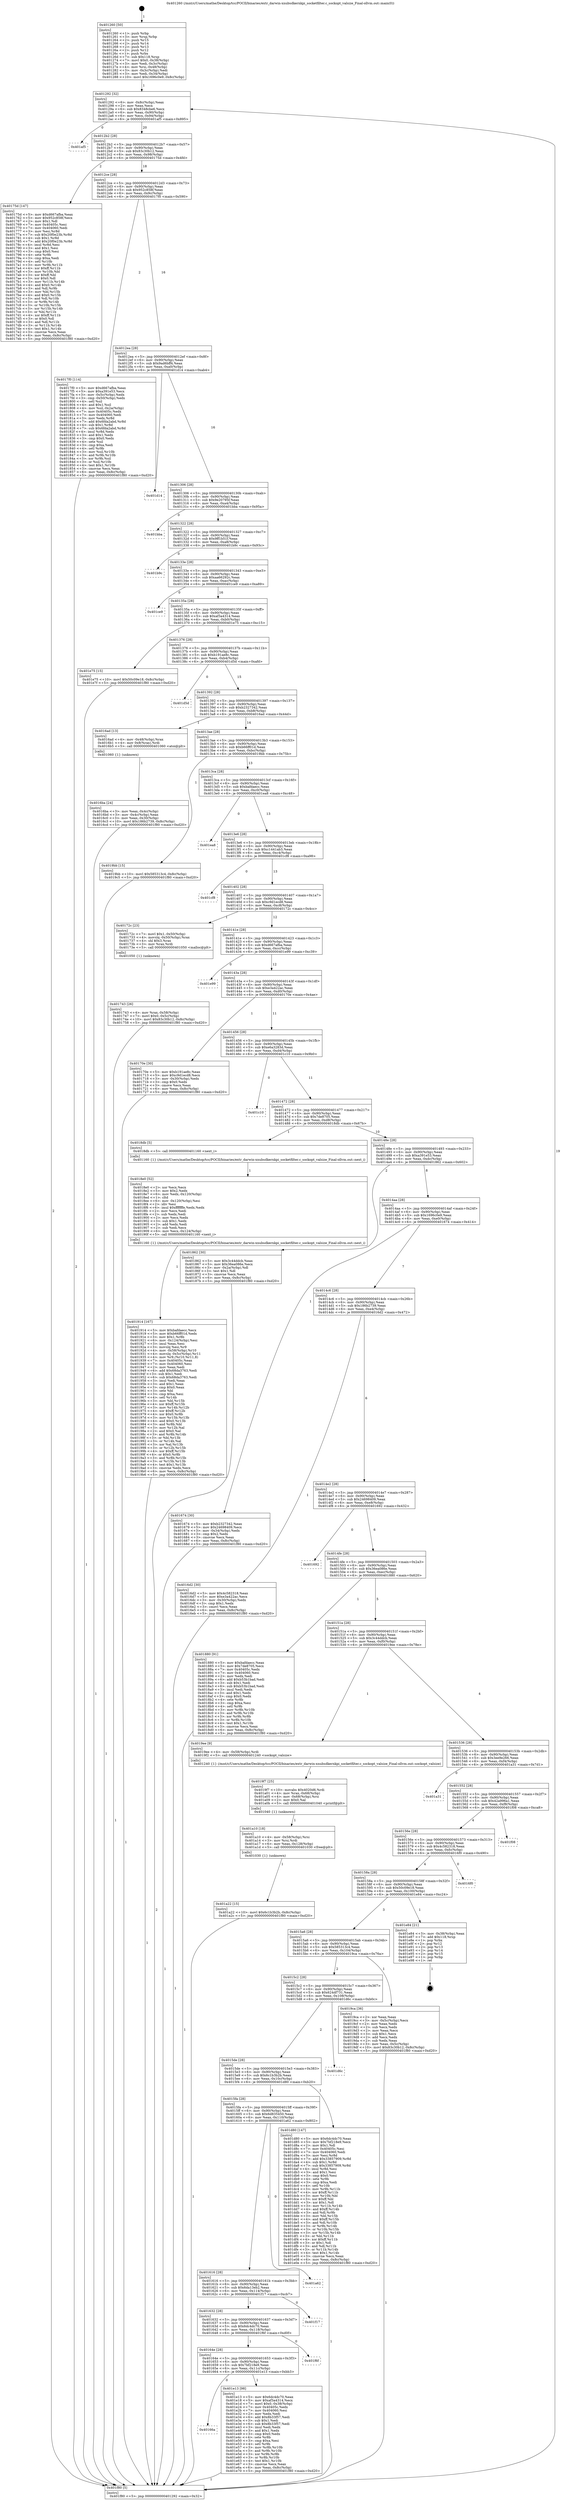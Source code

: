 digraph "0x401260" {
  label = "0x401260 (/mnt/c/Users/mathe/Desktop/tcc/POCII/binaries/extr_darwin-xnubsdkernkpi_socketfilter.c_sockopt_valsize_Final-ollvm.out::main(0))"
  labelloc = "t"
  node[shape=record]

  Entry [label="",width=0.3,height=0.3,shape=circle,fillcolor=black,style=filled]
  "0x401292" [label="{
     0x401292 [32]\l
     | [instrs]\l
     &nbsp;&nbsp;0x401292 \<+6\>: mov -0x8c(%rbp),%eax\l
     &nbsp;&nbsp;0x401298 \<+2\>: mov %eax,%ecx\l
     &nbsp;&nbsp;0x40129a \<+6\>: sub $0x8348cbe6,%ecx\l
     &nbsp;&nbsp;0x4012a0 \<+6\>: mov %eax,-0x90(%rbp)\l
     &nbsp;&nbsp;0x4012a6 \<+6\>: mov %ecx,-0x94(%rbp)\l
     &nbsp;&nbsp;0x4012ac \<+6\>: je 0000000000401af5 \<main+0x895\>\l
  }"]
  "0x401af5" [label="{
     0x401af5\l
  }", style=dashed]
  "0x4012b2" [label="{
     0x4012b2 [28]\l
     | [instrs]\l
     &nbsp;&nbsp;0x4012b2 \<+5\>: jmp 00000000004012b7 \<main+0x57\>\l
     &nbsp;&nbsp;0x4012b7 \<+6\>: mov -0x90(%rbp),%eax\l
     &nbsp;&nbsp;0x4012bd \<+5\>: sub $0x83c30b12,%eax\l
     &nbsp;&nbsp;0x4012c2 \<+6\>: mov %eax,-0x98(%rbp)\l
     &nbsp;&nbsp;0x4012c8 \<+6\>: je 000000000040175d \<main+0x4fd\>\l
  }"]
  Exit [label="",width=0.3,height=0.3,shape=circle,fillcolor=black,style=filled,peripheries=2]
  "0x40175d" [label="{
     0x40175d [147]\l
     | [instrs]\l
     &nbsp;&nbsp;0x40175d \<+5\>: mov $0xd667afba,%eax\l
     &nbsp;&nbsp;0x401762 \<+5\>: mov $0x952c858f,%ecx\l
     &nbsp;&nbsp;0x401767 \<+2\>: mov $0x1,%dl\l
     &nbsp;&nbsp;0x401769 \<+7\>: mov 0x40405c,%esi\l
     &nbsp;&nbsp;0x401770 \<+7\>: mov 0x404060,%edi\l
     &nbsp;&nbsp;0x401777 \<+3\>: mov %esi,%r8d\l
     &nbsp;&nbsp;0x40177a \<+7\>: sub $0x20f0e23b,%r8d\l
     &nbsp;&nbsp;0x401781 \<+4\>: sub $0x1,%r8d\l
     &nbsp;&nbsp;0x401785 \<+7\>: add $0x20f0e23b,%r8d\l
     &nbsp;&nbsp;0x40178c \<+4\>: imul %r8d,%esi\l
     &nbsp;&nbsp;0x401790 \<+3\>: and $0x1,%esi\l
     &nbsp;&nbsp;0x401793 \<+3\>: cmp $0x0,%esi\l
     &nbsp;&nbsp;0x401796 \<+4\>: sete %r9b\l
     &nbsp;&nbsp;0x40179a \<+3\>: cmp $0xa,%edi\l
     &nbsp;&nbsp;0x40179d \<+4\>: setl %r10b\l
     &nbsp;&nbsp;0x4017a1 \<+3\>: mov %r9b,%r11b\l
     &nbsp;&nbsp;0x4017a4 \<+4\>: xor $0xff,%r11b\l
     &nbsp;&nbsp;0x4017a8 \<+3\>: mov %r10b,%bl\l
     &nbsp;&nbsp;0x4017ab \<+3\>: xor $0xff,%bl\l
     &nbsp;&nbsp;0x4017ae \<+3\>: xor $0x0,%dl\l
     &nbsp;&nbsp;0x4017b1 \<+3\>: mov %r11b,%r14b\l
     &nbsp;&nbsp;0x4017b4 \<+4\>: and $0x0,%r14b\l
     &nbsp;&nbsp;0x4017b8 \<+3\>: and %dl,%r9b\l
     &nbsp;&nbsp;0x4017bb \<+3\>: mov %bl,%r15b\l
     &nbsp;&nbsp;0x4017be \<+4\>: and $0x0,%r15b\l
     &nbsp;&nbsp;0x4017c2 \<+3\>: and %dl,%r10b\l
     &nbsp;&nbsp;0x4017c5 \<+3\>: or %r9b,%r14b\l
     &nbsp;&nbsp;0x4017c8 \<+3\>: or %r10b,%r15b\l
     &nbsp;&nbsp;0x4017cb \<+3\>: xor %r15b,%r14b\l
     &nbsp;&nbsp;0x4017ce \<+3\>: or %bl,%r11b\l
     &nbsp;&nbsp;0x4017d1 \<+4\>: xor $0xff,%r11b\l
     &nbsp;&nbsp;0x4017d5 \<+3\>: or $0x0,%dl\l
     &nbsp;&nbsp;0x4017d8 \<+3\>: and %dl,%r11b\l
     &nbsp;&nbsp;0x4017db \<+3\>: or %r11b,%r14b\l
     &nbsp;&nbsp;0x4017de \<+4\>: test $0x1,%r14b\l
     &nbsp;&nbsp;0x4017e2 \<+3\>: cmovne %ecx,%eax\l
     &nbsp;&nbsp;0x4017e5 \<+6\>: mov %eax,-0x8c(%rbp)\l
     &nbsp;&nbsp;0x4017eb \<+5\>: jmp 0000000000401f80 \<main+0xd20\>\l
  }"]
  "0x4012ce" [label="{
     0x4012ce [28]\l
     | [instrs]\l
     &nbsp;&nbsp;0x4012ce \<+5\>: jmp 00000000004012d3 \<main+0x73\>\l
     &nbsp;&nbsp;0x4012d3 \<+6\>: mov -0x90(%rbp),%eax\l
     &nbsp;&nbsp;0x4012d9 \<+5\>: sub $0x952c858f,%eax\l
     &nbsp;&nbsp;0x4012de \<+6\>: mov %eax,-0x9c(%rbp)\l
     &nbsp;&nbsp;0x4012e4 \<+6\>: je 00000000004017f0 \<main+0x590\>\l
  }"]
  "0x40166a" [label="{
     0x40166a\l
  }", style=dashed]
  "0x4017f0" [label="{
     0x4017f0 [114]\l
     | [instrs]\l
     &nbsp;&nbsp;0x4017f0 \<+5\>: mov $0xd667afba,%eax\l
     &nbsp;&nbsp;0x4017f5 \<+5\>: mov $0xa391e53,%ecx\l
     &nbsp;&nbsp;0x4017fa \<+3\>: mov -0x5c(%rbp),%edx\l
     &nbsp;&nbsp;0x4017fd \<+3\>: cmp -0x50(%rbp),%edx\l
     &nbsp;&nbsp;0x401800 \<+4\>: setl %sil\l
     &nbsp;&nbsp;0x401804 \<+4\>: and $0x1,%sil\l
     &nbsp;&nbsp;0x401808 \<+4\>: mov %sil,-0x2a(%rbp)\l
     &nbsp;&nbsp;0x40180c \<+7\>: mov 0x40405c,%edx\l
     &nbsp;&nbsp;0x401813 \<+7\>: mov 0x404060,%edi\l
     &nbsp;&nbsp;0x40181a \<+3\>: mov %edx,%r8d\l
     &nbsp;&nbsp;0x40181d \<+7\>: add $0x6fda2abd,%r8d\l
     &nbsp;&nbsp;0x401824 \<+4\>: sub $0x1,%r8d\l
     &nbsp;&nbsp;0x401828 \<+7\>: sub $0x6fda2abd,%r8d\l
     &nbsp;&nbsp;0x40182f \<+4\>: imul %r8d,%edx\l
     &nbsp;&nbsp;0x401833 \<+3\>: and $0x1,%edx\l
     &nbsp;&nbsp;0x401836 \<+3\>: cmp $0x0,%edx\l
     &nbsp;&nbsp;0x401839 \<+4\>: sete %sil\l
     &nbsp;&nbsp;0x40183d \<+3\>: cmp $0xa,%edi\l
     &nbsp;&nbsp;0x401840 \<+4\>: setl %r9b\l
     &nbsp;&nbsp;0x401844 \<+3\>: mov %sil,%r10b\l
     &nbsp;&nbsp;0x401847 \<+3\>: and %r9b,%r10b\l
     &nbsp;&nbsp;0x40184a \<+3\>: xor %r9b,%sil\l
     &nbsp;&nbsp;0x40184d \<+3\>: or %sil,%r10b\l
     &nbsp;&nbsp;0x401850 \<+4\>: test $0x1,%r10b\l
     &nbsp;&nbsp;0x401854 \<+3\>: cmovne %ecx,%eax\l
     &nbsp;&nbsp;0x401857 \<+6\>: mov %eax,-0x8c(%rbp)\l
     &nbsp;&nbsp;0x40185d \<+5\>: jmp 0000000000401f80 \<main+0xd20\>\l
  }"]
  "0x4012ea" [label="{
     0x4012ea [28]\l
     | [instrs]\l
     &nbsp;&nbsp;0x4012ea \<+5\>: jmp 00000000004012ef \<main+0x8f\>\l
     &nbsp;&nbsp;0x4012ef \<+6\>: mov -0x90(%rbp),%eax\l
     &nbsp;&nbsp;0x4012f5 \<+5\>: sub $0x9ad6bff4,%eax\l
     &nbsp;&nbsp;0x4012fa \<+6\>: mov %eax,-0xa0(%rbp)\l
     &nbsp;&nbsp;0x401300 \<+6\>: je 0000000000401d14 \<main+0xab4\>\l
  }"]
  "0x401e13" [label="{
     0x401e13 [98]\l
     | [instrs]\l
     &nbsp;&nbsp;0x401e13 \<+5\>: mov $0x6dc4dc70,%eax\l
     &nbsp;&nbsp;0x401e18 \<+5\>: mov $0xaf3a4314,%ecx\l
     &nbsp;&nbsp;0x401e1d \<+7\>: movl $0x0,-0x38(%rbp)\l
     &nbsp;&nbsp;0x401e24 \<+7\>: mov 0x40405c,%edx\l
     &nbsp;&nbsp;0x401e2b \<+7\>: mov 0x404060,%esi\l
     &nbsp;&nbsp;0x401e32 \<+2\>: mov %edx,%edi\l
     &nbsp;&nbsp;0x401e34 \<+6\>: add $0x8b33f57,%edi\l
     &nbsp;&nbsp;0x401e3a \<+3\>: sub $0x1,%edi\l
     &nbsp;&nbsp;0x401e3d \<+6\>: sub $0x8b33f57,%edi\l
     &nbsp;&nbsp;0x401e43 \<+3\>: imul %edi,%edx\l
     &nbsp;&nbsp;0x401e46 \<+3\>: and $0x1,%edx\l
     &nbsp;&nbsp;0x401e49 \<+3\>: cmp $0x0,%edx\l
     &nbsp;&nbsp;0x401e4c \<+4\>: sete %r8b\l
     &nbsp;&nbsp;0x401e50 \<+3\>: cmp $0xa,%esi\l
     &nbsp;&nbsp;0x401e53 \<+4\>: setl %r9b\l
     &nbsp;&nbsp;0x401e57 \<+3\>: mov %r8b,%r10b\l
     &nbsp;&nbsp;0x401e5a \<+3\>: and %r9b,%r10b\l
     &nbsp;&nbsp;0x401e5d \<+3\>: xor %r9b,%r8b\l
     &nbsp;&nbsp;0x401e60 \<+3\>: or %r8b,%r10b\l
     &nbsp;&nbsp;0x401e63 \<+4\>: test $0x1,%r10b\l
     &nbsp;&nbsp;0x401e67 \<+3\>: cmovne %ecx,%eax\l
     &nbsp;&nbsp;0x401e6a \<+6\>: mov %eax,-0x8c(%rbp)\l
     &nbsp;&nbsp;0x401e70 \<+5\>: jmp 0000000000401f80 \<main+0xd20\>\l
  }"]
  "0x401d14" [label="{
     0x401d14\l
  }", style=dashed]
  "0x401306" [label="{
     0x401306 [28]\l
     | [instrs]\l
     &nbsp;&nbsp;0x401306 \<+5\>: jmp 000000000040130b \<main+0xab\>\l
     &nbsp;&nbsp;0x40130b \<+6\>: mov -0x90(%rbp),%eax\l
     &nbsp;&nbsp;0x401311 \<+5\>: sub $0x9e20795f,%eax\l
     &nbsp;&nbsp;0x401316 \<+6\>: mov %eax,-0xa4(%rbp)\l
     &nbsp;&nbsp;0x40131c \<+6\>: je 0000000000401bba \<main+0x95a\>\l
  }"]
  "0x40164e" [label="{
     0x40164e [28]\l
     | [instrs]\l
     &nbsp;&nbsp;0x40164e \<+5\>: jmp 0000000000401653 \<main+0x3f3\>\l
     &nbsp;&nbsp;0x401653 \<+6\>: mov -0x90(%rbp),%eax\l
     &nbsp;&nbsp;0x401659 \<+5\>: sub $0x7bf218e9,%eax\l
     &nbsp;&nbsp;0x40165e \<+6\>: mov %eax,-0x11c(%rbp)\l
     &nbsp;&nbsp;0x401664 \<+6\>: je 0000000000401e13 \<main+0xbb3\>\l
  }"]
  "0x401bba" [label="{
     0x401bba\l
  }", style=dashed]
  "0x401322" [label="{
     0x401322 [28]\l
     | [instrs]\l
     &nbsp;&nbsp;0x401322 \<+5\>: jmp 0000000000401327 \<main+0xc7\>\l
     &nbsp;&nbsp;0x401327 \<+6\>: mov -0x90(%rbp),%eax\l
     &nbsp;&nbsp;0x40132d \<+5\>: sub $0x9ff1b51f,%eax\l
     &nbsp;&nbsp;0x401332 \<+6\>: mov %eax,-0xa8(%rbp)\l
     &nbsp;&nbsp;0x401338 \<+6\>: je 0000000000401b9c \<main+0x93c\>\l
  }"]
  "0x401f6f" [label="{
     0x401f6f\l
  }", style=dashed]
  "0x401b9c" [label="{
     0x401b9c\l
  }", style=dashed]
  "0x40133e" [label="{
     0x40133e [28]\l
     | [instrs]\l
     &nbsp;&nbsp;0x40133e \<+5\>: jmp 0000000000401343 \<main+0xe3\>\l
     &nbsp;&nbsp;0x401343 \<+6\>: mov -0x90(%rbp),%eax\l
     &nbsp;&nbsp;0x401349 \<+5\>: sub $0xaa66292c,%eax\l
     &nbsp;&nbsp;0x40134e \<+6\>: mov %eax,-0xac(%rbp)\l
     &nbsp;&nbsp;0x401354 \<+6\>: je 0000000000401ce9 \<main+0xa89\>\l
  }"]
  "0x401632" [label="{
     0x401632 [28]\l
     | [instrs]\l
     &nbsp;&nbsp;0x401632 \<+5\>: jmp 0000000000401637 \<main+0x3d7\>\l
     &nbsp;&nbsp;0x401637 \<+6\>: mov -0x90(%rbp),%eax\l
     &nbsp;&nbsp;0x40163d \<+5\>: sub $0x6dc4dc70,%eax\l
     &nbsp;&nbsp;0x401642 \<+6\>: mov %eax,-0x118(%rbp)\l
     &nbsp;&nbsp;0x401648 \<+6\>: je 0000000000401f6f \<main+0xd0f\>\l
  }"]
  "0x401ce9" [label="{
     0x401ce9\l
  }", style=dashed]
  "0x40135a" [label="{
     0x40135a [28]\l
     | [instrs]\l
     &nbsp;&nbsp;0x40135a \<+5\>: jmp 000000000040135f \<main+0xff\>\l
     &nbsp;&nbsp;0x40135f \<+6\>: mov -0x90(%rbp),%eax\l
     &nbsp;&nbsp;0x401365 \<+5\>: sub $0xaf3a4314,%eax\l
     &nbsp;&nbsp;0x40136a \<+6\>: mov %eax,-0xb0(%rbp)\l
     &nbsp;&nbsp;0x401370 \<+6\>: je 0000000000401e75 \<main+0xc15\>\l
  }"]
  "0x401f17" [label="{
     0x401f17\l
  }", style=dashed]
  "0x401e75" [label="{
     0x401e75 [15]\l
     | [instrs]\l
     &nbsp;&nbsp;0x401e75 \<+10\>: movl $0x50c09e18,-0x8c(%rbp)\l
     &nbsp;&nbsp;0x401e7f \<+5\>: jmp 0000000000401f80 \<main+0xd20\>\l
  }"]
  "0x401376" [label="{
     0x401376 [28]\l
     | [instrs]\l
     &nbsp;&nbsp;0x401376 \<+5\>: jmp 000000000040137b \<main+0x11b\>\l
     &nbsp;&nbsp;0x40137b \<+6\>: mov -0x90(%rbp),%eax\l
     &nbsp;&nbsp;0x401381 \<+5\>: sub $0xb191ae8c,%eax\l
     &nbsp;&nbsp;0x401386 \<+6\>: mov %eax,-0xb4(%rbp)\l
     &nbsp;&nbsp;0x40138c \<+6\>: je 0000000000401d5d \<main+0xafd\>\l
  }"]
  "0x401616" [label="{
     0x401616 [28]\l
     | [instrs]\l
     &nbsp;&nbsp;0x401616 \<+5\>: jmp 000000000040161b \<main+0x3bb\>\l
     &nbsp;&nbsp;0x40161b \<+6\>: mov -0x90(%rbp),%eax\l
     &nbsp;&nbsp;0x401621 \<+5\>: sub $0x6da13eb2,%eax\l
     &nbsp;&nbsp;0x401626 \<+6\>: mov %eax,-0x114(%rbp)\l
     &nbsp;&nbsp;0x40162c \<+6\>: je 0000000000401f17 \<main+0xcb7\>\l
  }"]
  "0x401d5d" [label="{
     0x401d5d\l
  }", style=dashed]
  "0x401392" [label="{
     0x401392 [28]\l
     | [instrs]\l
     &nbsp;&nbsp;0x401392 \<+5\>: jmp 0000000000401397 \<main+0x137\>\l
     &nbsp;&nbsp;0x401397 \<+6\>: mov -0x90(%rbp),%eax\l
     &nbsp;&nbsp;0x40139d \<+5\>: sub $0xb2327342,%eax\l
     &nbsp;&nbsp;0x4013a2 \<+6\>: mov %eax,-0xb8(%rbp)\l
     &nbsp;&nbsp;0x4013a8 \<+6\>: je 00000000004016ad \<main+0x44d\>\l
  }"]
  "0x401a62" [label="{
     0x401a62\l
  }", style=dashed]
  "0x4016ad" [label="{
     0x4016ad [13]\l
     | [instrs]\l
     &nbsp;&nbsp;0x4016ad \<+4\>: mov -0x48(%rbp),%rax\l
     &nbsp;&nbsp;0x4016b1 \<+4\>: mov 0x8(%rax),%rdi\l
     &nbsp;&nbsp;0x4016b5 \<+5\>: call 0000000000401060 \<atoi@plt\>\l
     | [calls]\l
     &nbsp;&nbsp;0x401060 \{1\} (unknown)\l
  }"]
  "0x4013ae" [label="{
     0x4013ae [28]\l
     | [instrs]\l
     &nbsp;&nbsp;0x4013ae \<+5\>: jmp 00000000004013b3 \<main+0x153\>\l
     &nbsp;&nbsp;0x4013b3 \<+6\>: mov -0x90(%rbp),%eax\l
     &nbsp;&nbsp;0x4013b9 \<+5\>: sub $0xb66ff01d,%eax\l
     &nbsp;&nbsp;0x4013be \<+6\>: mov %eax,-0xbc(%rbp)\l
     &nbsp;&nbsp;0x4013c4 \<+6\>: je 00000000004019bb \<main+0x75b\>\l
  }"]
  "0x4015fa" [label="{
     0x4015fa [28]\l
     | [instrs]\l
     &nbsp;&nbsp;0x4015fa \<+5\>: jmp 00000000004015ff \<main+0x39f\>\l
     &nbsp;&nbsp;0x4015ff \<+6\>: mov -0x90(%rbp),%eax\l
     &nbsp;&nbsp;0x401605 \<+5\>: sub $0x6d835450,%eax\l
     &nbsp;&nbsp;0x40160a \<+6\>: mov %eax,-0x110(%rbp)\l
     &nbsp;&nbsp;0x401610 \<+6\>: je 0000000000401a62 \<main+0x802\>\l
  }"]
  "0x4019bb" [label="{
     0x4019bb [15]\l
     | [instrs]\l
     &nbsp;&nbsp;0x4019bb \<+10\>: movl $0x585313c4,-0x8c(%rbp)\l
     &nbsp;&nbsp;0x4019c5 \<+5\>: jmp 0000000000401f80 \<main+0xd20\>\l
  }"]
  "0x4013ca" [label="{
     0x4013ca [28]\l
     | [instrs]\l
     &nbsp;&nbsp;0x4013ca \<+5\>: jmp 00000000004013cf \<main+0x16f\>\l
     &nbsp;&nbsp;0x4013cf \<+6\>: mov -0x90(%rbp),%eax\l
     &nbsp;&nbsp;0x4013d5 \<+5\>: sub $0xbafdaecc,%eax\l
     &nbsp;&nbsp;0x4013da \<+6\>: mov %eax,-0xc0(%rbp)\l
     &nbsp;&nbsp;0x4013e0 \<+6\>: je 0000000000401ea8 \<main+0xc48\>\l
  }"]
  "0x401d80" [label="{
     0x401d80 [147]\l
     | [instrs]\l
     &nbsp;&nbsp;0x401d80 \<+5\>: mov $0x6dc4dc70,%eax\l
     &nbsp;&nbsp;0x401d85 \<+5\>: mov $0x7bf218e9,%ecx\l
     &nbsp;&nbsp;0x401d8a \<+2\>: mov $0x1,%dl\l
     &nbsp;&nbsp;0x401d8c \<+7\>: mov 0x40405c,%esi\l
     &nbsp;&nbsp;0x401d93 \<+7\>: mov 0x404060,%edi\l
     &nbsp;&nbsp;0x401d9a \<+3\>: mov %esi,%r8d\l
     &nbsp;&nbsp;0x401d9d \<+7\>: add $0x33857909,%r8d\l
     &nbsp;&nbsp;0x401da4 \<+4\>: sub $0x1,%r8d\l
     &nbsp;&nbsp;0x401da8 \<+7\>: sub $0x33857909,%r8d\l
     &nbsp;&nbsp;0x401daf \<+4\>: imul %r8d,%esi\l
     &nbsp;&nbsp;0x401db3 \<+3\>: and $0x1,%esi\l
     &nbsp;&nbsp;0x401db6 \<+3\>: cmp $0x0,%esi\l
     &nbsp;&nbsp;0x401db9 \<+4\>: sete %r9b\l
     &nbsp;&nbsp;0x401dbd \<+3\>: cmp $0xa,%edi\l
     &nbsp;&nbsp;0x401dc0 \<+4\>: setl %r10b\l
     &nbsp;&nbsp;0x401dc4 \<+3\>: mov %r9b,%r11b\l
     &nbsp;&nbsp;0x401dc7 \<+4\>: xor $0xff,%r11b\l
     &nbsp;&nbsp;0x401dcb \<+3\>: mov %r10b,%bl\l
     &nbsp;&nbsp;0x401dce \<+3\>: xor $0xff,%bl\l
     &nbsp;&nbsp;0x401dd1 \<+3\>: xor $0x1,%dl\l
     &nbsp;&nbsp;0x401dd4 \<+3\>: mov %r11b,%r14b\l
     &nbsp;&nbsp;0x401dd7 \<+4\>: and $0xff,%r14b\l
     &nbsp;&nbsp;0x401ddb \<+3\>: and %dl,%r9b\l
     &nbsp;&nbsp;0x401dde \<+3\>: mov %bl,%r15b\l
     &nbsp;&nbsp;0x401de1 \<+4\>: and $0xff,%r15b\l
     &nbsp;&nbsp;0x401de5 \<+3\>: and %dl,%r10b\l
     &nbsp;&nbsp;0x401de8 \<+3\>: or %r9b,%r14b\l
     &nbsp;&nbsp;0x401deb \<+3\>: or %r10b,%r15b\l
     &nbsp;&nbsp;0x401dee \<+3\>: xor %r15b,%r14b\l
     &nbsp;&nbsp;0x401df1 \<+3\>: or %bl,%r11b\l
     &nbsp;&nbsp;0x401df4 \<+4\>: xor $0xff,%r11b\l
     &nbsp;&nbsp;0x401df8 \<+3\>: or $0x1,%dl\l
     &nbsp;&nbsp;0x401dfb \<+3\>: and %dl,%r11b\l
     &nbsp;&nbsp;0x401dfe \<+3\>: or %r11b,%r14b\l
     &nbsp;&nbsp;0x401e01 \<+4\>: test $0x1,%r14b\l
     &nbsp;&nbsp;0x401e05 \<+3\>: cmovne %ecx,%eax\l
     &nbsp;&nbsp;0x401e08 \<+6\>: mov %eax,-0x8c(%rbp)\l
     &nbsp;&nbsp;0x401e0e \<+5\>: jmp 0000000000401f80 \<main+0xd20\>\l
  }"]
  "0x401ea8" [label="{
     0x401ea8\l
  }", style=dashed]
  "0x4013e6" [label="{
     0x4013e6 [28]\l
     | [instrs]\l
     &nbsp;&nbsp;0x4013e6 \<+5\>: jmp 00000000004013eb \<main+0x18b\>\l
     &nbsp;&nbsp;0x4013eb \<+6\>: mov -0x90(%rbp),%eax\l
     &nbsp;&nbsp;0x4013f1 \<+5\>: sub $0xc1441ab3,%eax\l
     &nbsp;&nbsp;0x4013f6 \<+6\>: mov %eax,-0xc4(%rbp)\l
     &nbsp;&nbsp;0x4013fc \<+6\>: je 0000000000401cf8 \<main+0xa98\>\l
  }"]
  "0x4015de" [label="{
     0x4015de [28]\l
     | [instrs]\l
     &nbsp;&nbsp;0x4015de \<+5\>: jmp 00000000004015e3 \<main+0x383\>\l
     &nbsp;&nbsp;0x4015e3 \<+6\>: mov -0x90(%rbp),%eax\l
     &nbsp;&nbsp;0x4015e9 \<+5\>: sub $0x6c1b3b2b,%eax\l
     &nbsp;&nbsp;0x4015ee \<+6\>: mov %eax,-0x10c(%rbp)\l
     &nbsp;&nbsp;0x4015f4 \<+6\>: je 0000000000401d80 \<main+0xb20\>\l
  }"]
  "0x401cf8" [label="{
     0x401cf8\l
  }", style=dashed]
  "0x401402" [label="{
     0x401402 [28]\l
     | [instrs]\l
     &nbsp;&nbsp;0x401402 \<+5\>: jmp 0000000000401407 \<main+0x1a7\>\l
     &nbsp;&nbsp;0x401407 \<+6\>: mov -0x90(%rbp),%eax\l
     &nbsp;&nbsp;0x40140d \<+5\>: sub $0xc9d1ecd8,%eax\l
     &nbsp;&nbsp;0x401412 \<+6\>: mov %eax,-0xc8(%rbp)\l
     &nbsp;&nbsp;0x401418 \<+6\>: je 000000000040172c \<main+0x4cc\>\l
  }"]
  "0x401d6c" [label="{
     0x401d6c\l
  }", style=dashed]
  "0x40172c" [label="{
     0x40172c [23]\l
     | [instrs]\l
     &nbsp;&nbsp;0x40172c \<+7\>: movl $0x1,-0x50(%rbp)\l
     &nbsp;&nbsp;0x401733 \<+4\>: movslq -0x50(%rbp),%rax\l
     &nbsp;&nbsp;0x401737 \<+4\>: shl $0x3,%rax\l
     &nbsp;&nbsp;0x40173b \<+3\>: mov %rax,%rdi\l
     &nbsp;&nbsp;0x40173e \<+5\>: call 0000000000401050 \<malloc@plt\>\l
     | [calls]\l
     &nbsp;&nbsp;0x401050 \{1\} (unknown)\l
  }"]
  "0x40141e" [label="{
     0x40141e [28]\l
     | [instrs]\l
     &nbsp;&nbsp;0x40141e \<+5\>: jmp 0000000000401423 \<main+0x1c3\>\l
     &nbsp;&nbsp;0x401423 \<+6\>: mov -0x90(%rbp),%eax\l
     &nbsp;&nbsp;0x401429 \<+5\>: sub $0xd667afba,%eax\l
     &nbsp;&nbsp;0x40142e \<+6\>: mov %eax,-0xcc(%rbp)\l
     &nbsp;&nbsp;0x401434 \<+6\>: je 0000000000401e99 \<main+0xc39\>\l
  }"]
  "0x401a22" [label="{
     0x401a22 [15]\l
     | [instrs]\l
     &nbsp;&nbsp;0x401a22 \<+10\>: movl $0x6c1b3b2b,-0x8c(%rbp)\l
     &nbsp;&nbsp;0x401a2c \<+5\>: jmp 0000000000401f80 \<main+0xd20\>\l
  }"]
  "0x401e99" [label="{
     0x401e99\l
  }", style=dashed]
  "0x40143a" [label="{
     0x40143a [28]\l
     | [instrs]\l
     &nbsp;&nbsp;0x40143a \<+5\>: jmp 000000000040143f \<main+0x1df\>\l
     &nbsp;&nbsp;0x40143f \<+6\>: mov -0x90(%rbp),%eax\l
     &nbsp;&nbsp;0x401445 \<+5\>: sub $0xe3a422ac,%eax\l
     &nbsp;&nbsp;0x40144a \<+6\>: mov %eax,-0xd0(%rbp)\l
     &nbsp;&nbsp;0x401450 \<+6\>: je 000000000040170e \<main+0x4ae\>\l
  }"]
  "0x401a10" [label="{
     0x401a10 [18]\l
     | [instrs]\l
     &nbsp;&nbsp;0x401a10 \<+4\>: mov -0x58(%rbp),%rsi\l
     &nbsp;&nbsp;0x401a14 \<+3\>: mov %rsi,%rdi\l
     &nbsp;&nbsp;0x401a17 \<+6\>: mov %eax,-0x128(%rbp)\l
     &nbsp;&nbsp;0x401a1d \<+5\>: call 0000000000401030 \<free@plt\>\l
     | [calls]\l
     &nbsp;&nbsp;0x401030 \{1\} (unknown)\l
  }"]
  "0x40170e" [label="{
     0x40170e [30]\l
     | [instrs]\l
     &nbsp;&nbsp;0x40170e \<+5\>: mov $0xb191ae8c,%eax\l
     &nbsp;&nbsp;0x401713 \<+5\>: mov $0xc9d1ecd8,%ecx\l
     &nbsp;&nbsp;0x401718 \<+3\>: mov -0x30(%rbp),%edx\l
     &nbsp;&nbsp;0x40171b \<+3\>: cmp $0x0,%edx\l
     &nbsp;&nbsp;0x40171e \<+3\>: cmove %ecx,%eax\l
     &nbsp;&nbsp;0x401721 \<+6\>: mov %eax,-0x8c(%rbp)\l
     &nbsp;&nbsp;0x401727 \<+5\>: jmp 0000000000401f80 \<main+0xd20\>\l
  }"]
  "0x401456" [label="{
     0x401456 [28]\l
     | [instrs]\l
     &nbsp;&nbsp;0x401456 \<+5\>: jmp 000000000040145b \<main+0x1fb\>\l
     &nbsp;&nbsp;0x40145b \<+6\>: mov -0x90(%rbp),%eax\l
     &nbsp;&nbsp;0x401461 \<+5\>: sub $0xe6a3283d,%eax\l
     &nbsp;&nbsp;0x401466 \<+6\>: mov %eax,-0xd4(%rbp)\l
     &nbsp;&nbsp;0x40146c \<+6\>: je 0000000000401c10 \<main+0x9b0\>\l
  }"]
  "0x4019f7" [label="{
     0x4019f7 [25]\l
     | [instrs]\l
     &nbsp;&nbsp;0x4019f7 \<+10\>: movabs $0x4020d6,%rdi\l
     &nbsp;&nbsp;0x401a01 \<+4\>: mov %rax,-0x68(%rbp)\l
     &nbsp;&nbsp;0x401a05 \<+4\>: mov -0x68(%rbp),%rsi\l
     &nbsp;&nbsp;0x401a09 \<+2\>: mov $0x0,%al\l
     &nbsp;&nbsp;0x401a0b \<+5\>: call 0000000000401040 \<printf@plt\>\l
     | [calls]\l
     &nbsp;&nbsp;0x401040 \{1\} (unknown)\l
  }"]
  "0x401c10" [label="{
     0x401c10\l
  }", style=dashed]
  "0x401472" [label="{
     0x401472 [28]\l
     | [instrs]\l
     &nbsp;&nbsp;0x401472 \<+5\>: jmp 0000000000401477 \<main+0x217\>\l
     &nbsp;&nbsp;0x401477 \<+6\>: mov -0x90(%rbp),%eax\l
     &nbsp;&nbsp;0x40147d \<+5\>: sub $0x7de8705,%eax\l
     &nbsp;&nbsp;0x401482 \<+6\>: mov %eax,-0xd8(%rbp)\l
     &nbsp;&nbsp;0x401488 \<+6\>: je 00000000004018db \<main+0x67b\>\l
  }"]
  "0x4015c2" [label="{
     0x4015c2 [28]\l
     | [instrs]\l
     &nbsp;&nbsp;0x4015c2 \<+5\>: jmp 00000000004015c7 \<main+0x367\>\l
     &nbsp;&nbsp;0x4015c7 \<+6\>: mov -0x90(%rbp),%eax\l
     &nbsp;&nbsp;0x4015cd \<+5\>: sub $0x624df731,%eax\l
     &nbsp;&nbsp;0x4015d2 \<+6\>: mov %eax,-0x108(%rbp)\l
     &nbsp;&nbsp;0x4015d8 \<+6\>: je 0000000000401d6c \<main+0xb0c\>\l
  }"]
  "0x4018db" [label="{
     0x4018db [5]\l
     | [instrs]\l
     &nbsp;&nbsp;0x4018db \<+5\>: call 0000000000401160 \<next_i\>\l
     | [calls]\l
     &nbsp;&nbsp;0x401160 \{1\} (/mnt/c/Users/mathe/Desktop/tcc/POCII/binaries/extr_darwin-xnubsdkernkpi_socketfilter.c_sockopt_valsize_Final-ollvm.out::next_i)\l
  }"]
  "0x40148e" [label="{
     0x40148e [28]\l
     | [instrs]\l
     &nbsp;&nbsp;0x40148e \<+5\>: jmp 0000000000401493 \<main+0x233\>\l
     &nbsp;&nbsp;0x401493 \<+6\>: mov -0x90(%rbp),%eax\l
     &nbsp;&nbsp;0x401499 \<+5\>: sub $0xa391e53,%eax\l
     &nbsp;&nbsp;0x40149e \<+6\>: mov %eax,-0xdc(%rbp)\l
     &nbsp;&nbsp;0x4014a4 \<+6\>: je 0000000000401862 \<main+0x602\>\l
  }"]
  "0x4019ca" [label="{
     0x4019ca [36]\l
     | [instrs]\l
     &nbsp;&nbsp;0x4019ca \<+2\>: xor %eax,%eax\l
     &nbsp;&nbsp;0x4019cc \<+3\>: mov -0x5c(%rbp),%ecx\l
     &nbsp;&nbsp;0x4019cf \<+2\>: mov %eax,%edx\l
     &nbsp;&nbsp;0x4019d1 \<+2\>: sub %ecx,%edx\l
     &nbsp;&nbsp;0x4019d3 \<+2\>: mov %eax,%ecx\l
     &nbsp;&nbsp;0x4019d5 \<+3\>: sub $0x1,%ecx\l
     &nbsp;&nbsp;0x4019d8 \<+2\>: add %ecx,%edx\l
     &nbsp;&nbsp;0x4019da \<+2\>: sub %edx,%eax\l
     &nbsp;&nbsp;0x4019dc \<+3\>: mov %eax,-0x5c(%rbp)\l
     &nbsp;&nbsp;0x4019df \<+10\>: movl $0x83c30b12,-0x8c(%rbp)\l
     &nbsp;&nbsp;0x4019e9 \<+5\>: jmp 0000000000401f80 \<main+0xd20\>\l
  }"]
  "0x401862" [label="{
     0x401862 [30]\l
     | [instrs]\l
     &nbsp;&nbsp;0x401862 \<+5\>: mov $0x3c44ddcb,%eax\l
     &nbsp;&nbsp;0x401867 \<+5\>: mov $0x36ea086e,%ecx\l
     &nbsp;&nbsp;0x40186c \<+3\>: mov -0x2a(%rbp),%dl\l
     &nbsp;&nbsp;0x40186f \<+3\>: test $0x1,%dl\l
     &nbsp;&nbsp;0x401872 \<+3\>: cmovne %ecx,%eax\l
     &nbsp;&nbsp;0x401875 \<+6\>: mov %eax,-0x8c(%rbp)\l
     &nbsp;&nbsp;0x40187b \<+5\>: jmp 0000000000401f80 \<main+0xd20\>\l
  }"]
  "0x4014aa" [label="{
     0x4014aa [28]\l
     | [instrs]\l
     &nbsp;&nbsp;0x4014aa \<+5\>: jmp 00000000004014af \<main+0x24f\>\l
     &nbsp;&nbsp;0x4014af \<+6\>: mov -0x90(%rbp),%eax\l
     &nbsp;&nbsp;0x4014b5 \<+5\>: sub $0x1696c0e9,%eax\l
     &nbsp;&nbsp;0x4014ba \<+6\>: mov %eax,-0xe0(%rbp)\l
     &nbsp;&nbsp;0x4014c0 \<+6\>: je 0000000000401674 \<main+0x414\>\l
  }"]
  "0x4015a6" [label="{
     0x4015a6 [28]\l
     | [instrs]\l
     &nbsp;&nbsp;0x4015a6 \<+5\>: jmp 00000000004015ab \<main+0x34b\>\l
     &nbsp;&nbsp;0x4015ab \<+6\>: mov -0x90(%rbp),%eax\l
     &nbsp;&nbsp;0x4015b1 \<+5\>: sub $0x585313c4,%eax\l
     &nbsp;&nbsp;0x4015b6 \<+6\>: mov %eax,-0x104(%rbp)\l
     &nbsp;&nbsp;0x4015bc \<+6\>: je 00000000004019ca \<main+0x76a\>\l
  }"]
  "0x401674" [label="{
     0x401674 [30]\l
     | [instrs]\l
     &nbsp;&nbsp;0x401674 \<+5\>: mov $0xb2327342,%eax\l
     &nbsp;&nbsp;0x401679 \<+5\>: mov $0x24698409,%ecx\l
     &nbsp;&nbsp;0x40167e \<+3\>: mov -0x34(%rbp),%edx\l
     &nbsp;&nbsp;0x401681 \<+3\>: cmp $0x2,%edx\l
     &nbsp;&nbsp;0x401684 \<+3\>: cmovne %ecx,%eax\l
     &nbsp;&nbsp;0x401687 \<+6\>: mov %eax,-0x8c(%rbp)\l
     &nbsp;&nbsp;0x40168d \<+5\>: jmp 0000000000401f80 \<main+0xd20\>\l
  }"]
  "0x4014c6" [label="{
     0x4014c6 [28]\l
     | [instrs]\l
     &nbsp;&nbsp;0x4014c6 \<+5\>: jmp 00000000004014cb \<main+0x26b\>\l
     &nbsp;&nbsp;0x4014cb \<+6\>: mov -0x90(%rbp),%eax\l
     &nbsp;&nbsp;0x4014d1 \<+5\>: sub $0x186b2739,%eax\l
     &nbsp;&nbsp;0x4014d6 \<+6\>: mov %eax,-0xe4(%rbp)\l
     &nbsp;&nbsp;0x4014dc \<+6\>: je 00000000004016d2 \<main+0x472\>\l
  }"]
  "0x401f80" [label="{
     0x401f80 [5]\l
     | [instrs]\l
     &nbsp;&nbsp;0x401f80 \<+5\>: jmp 0000000000401292 \<main+0x32\>\l
  }"]
  "0x401260" [label="{
     0x401260 [50]\l
     | [instrs]\l
     &nbsp;&nbsp;0x401260 \<+1\>: push %rbp\l
     &nbsp;&nbsp;0x401261 \<+3\>: mov %rsp,%rbp\l
     &nbsp;&nbsp;0x401264 \<+2\>: push %r15\l
     &nbsp;&nbsp;0x401266 \<+2\>: push %r14\l
     &nbsp;&nbsp;0x401268 \<+2\>: push %r13\l
     &nbsp;&nbsp;0x40126a \<+2\>: push %r12\l
     &nbsp;&nbsp;0x40126c \<+1\>: push %rbx\l
     &nbsp;&nbsp;0x40126d \<+7\>: sub $0x118,%rsp\l
     &nbsp;&nbsp;0x401274 \<+7\>: movl $0x0,-0x38(%rbp)\l
     &nbsp;&nbsp;0x40127b \<+3\>: mov %edi,-0x3c(%rbp)\l
     &nbsp;&nbsp;0x40127e \<+4\>: mov %rsi,-0x48(%rbp)\l
     &nbsp;&nbsp;0x401282 \<+3\>: mov -0x3c(%rbp),%edi\l
     &nbsp;&nbsp;0x401285 \<+3\>: mov %edi,-0x34(%rbp)\l
     &nbsp;&nbsp;0x401288 \<+10\>: movl $0x1696c0e9,-0x8c(%rbp)\l
  }"]
  "0x4016ba" [label="{
     0x4016ba [24]\l
     | [instrs]\l
     &nbsp;&nbsp;0x4016ba \<+3\>: mov %eax,-0x4c(%rbp)\l
     &nbsp;&nbsp;0x4016bd \<+3\>: mov -0x4c(%rbp),%eax\l
     &nbsp;&nbsp;0x4016c0 \<+3\>: mov %eax,-0x30(%rbp)\l
     &nbsp;&nbsp;0x4016c3 \<+10\>: movl $0x186b2739,-0x8c(%rbp)\l
     &nbsp;&nbsp;0x4016cd \<+5\>: jmp 0000000000401f80 \<main+0xd20\>\l
  }"]
  "0x401e84" [label="{
     0x401e84 [21]\l
     | [instrs]\l
     &nbsp;&nbsp;0x401e84 \<+3\>: mov -0x38(%rbp),%eax\l
     &nbsp;&nbsp;0x401e87 \<+7\>: add $0x118,%rsp\l
     &nbsp;&nbsp;0x401e8e \<+1\>: pop %rbx\l
     &nbsp;&nbsp;0x401e8f \<+2\>: pop %r12\l
     &nbsp;&nbsp;0x401e91 \<+2\>: pop %r13\l
     &nbsp;&nbsp;0x401e93 \<+2\>: pop %r14\l
     &nbsp;&nbsp;0x401e95 \<+2\>: pop %r15\l
     &nbsp;&nbsp;0x401e97 \<+1\>: pop %rbp\l
     &nbsp;&nbsp;0x401e98 \<+1\>: ret\l
  }"]
  "0x4016d2" [label="{
     0x4016d2 [30]\l
     | [instrs]\l
     &nbsp;&nbsp;0x4016d2 \<+5\>: mov $0x4c582318,%eax\l
     &nbsp;&nbsp;0x4016d7 \<+5\>: mov $0xe3a422ac,%ecx\l
     &nbsp;&nbsp;0x4016dc \<+3\>: mov -0x30(%rbp),%edx\l
     &nbsp;&nbsp;0x4016df \<+3\>: cmp $0x1,%edx\l
     &nbsp;&nbsp;0x4016e2 \<+3\>: cmovl %ecx,%eax\l
     &nbsp;&nbsp;0x4016e5 \<+6\>: mov %eax,-0x8c(%rbp)\l
     &nbsp;&nbsp;0x4016eb \<+5\>: jmp 0000000000401f80 \<main+0xd20\>\l
  }"]
  "0x4014e2" [label="{
     0x4014e2 [28]\l
     | [instrs]\l
     &nbsp;&nbsp;0x4014e2 \<+5\>: jmp 00000000004014e7 \<main+0x287\>\l
     &nbsp;&nbsp;0x4014e7 \<+6\>: mov -0x90(%rbp),%eax\l
     &nbsp;&nbsp;0x4014ed \<+5\>: sub $0x24698409,%eax\l
     &nbsp;&nbsp;0x4014f2 \<+6\>: mov %eax,-0xe8(%rbp)\l
     &nbsp;&nbsp;0x4014f8 \<+6\>: je 0000000000401692 \<main+0x432\>\l
  }"]
  "0x401743" [label="{
     0x401743 [26]\l
     | [instrs]\l
     &nbsp;&nbsp;0x401743 \<+4\>: mov %rax,-0x58(%rbp)\l
     &nbsp;&nbsp;0x401747 \<+7\>: movl $0x0,-0x5c(%rbp)\l
     &nbsp;&nbsp;0x40174e \<+10\>: movl $0x83c30b12,-0x8c(%rbp)\l
     &nbsp;&nbsp;0x401758 \<+5\>: jmp 0000000000401f80 \<main+0xd20\>\l
  }"]
  "0x40158a" [label="{
     0x40158a [28]\l
     | [instrs]\l
     &nbsp;&nbsp;0x40158a \<+5\>: jmp 000000000040158f \<main+0x32f\>\l
     &nbsp;&nbsp;0x40158f \<+6\>: mov -0x90(%rbp),%eax\l
     &nbsp;&nbsp;0x401595 \<+5\>: sub $0x50c09e18,%eax\l
     &nbsp;&nbsp;0x40159a \<+6\>: mov %eax,-0x100(%rbp)\l
     &nbsp;&nbsp;0x4015a0 \<+6\>: je 0000000000401e84 \<main+0xc24\>\l
  }"]
  "0x401692" [label="{
     0x401692\l
  }", style=dashed]
  "0x4014fe" [label="{
     0x4014fe [28]\l
     | [instrs]\l
     &nbsp;&nbsp;0x4014fe \<+5\>: jmp 0000000000401503 \<main+0x2a3\>\l
     &nbsp;&nbsp;0x401503 \<+6\>: mov -0x90(%rbp),%eax\l
     &nbsp;&nbsp;0x401509 \<+5\>: sub $0x36ea086e,%eax\l
     &nbsp;&nbsp;0x40150e \<+6\>: mov %eax,-0xec(%rbp)\l
     &nbsp;&nbsp;0x401514 \<+6\>: je 0000000000401880 \<main+0x620\>\l
  }"]
  "0x4016f0" [label="{
     0x4016f0\l
  }", style=dashed]
  "0x401880" [label="{
     0x401880 [91]\l
     | [instrs]\l
     &nbsp;&nbsp;0x401880 \<+5\>: mov $0xbafdaecc,%eax\l
     &nbsp;&nbsp;0x401885 \<+5\>: mov $0x7de8705,%ecx\l
     &nbsp;&nbsp;0x40188a \<+7\>: mov 0x40405c,%edx\l
     &nbsp;&nbsp;0x401891 \<+7\>: mov 0x404060,%esi\l
     &nbsp;&nbsp;0x401898 \<+2\>: mov %edx,%edi\l
     &nbsp;&nbsp;0x40189a \<+6\>: add $0xb53b1bad,%edi\l
     &nbsp;&nbsp;0x4018a0 \<+3\>: sub $0x1,%edi\l
     &nbsp;&nbsp;0x4018a3 \<+6\>: sub $0xb53b1bad,%edi\l
     &nbsp;&nbsp;0x4018a9 \<+3\>: imul %edi,%edx\l
     &nbsp;&nbsp;0x4018ac \<+3\>: and $0x1,%edx\l
     &nbsp;&nbsp;0x4018af \<+3\>: cmp $0x0,%edx\l
     &nbsp;&nbsp;0x4018b2 \<+4\>: sete %r8b\l
     &nbsp;&nbsp;0x4018b6 \<+3\>: cmp $0xa,%esi\l
     &nbsp;&nbsp;0x4018b9 \<+4\>: setl %r9b\l
     &nbsp;&nbsp;0x4018bd \<+3\>: mov %r8b,%r10b\l
     &nbsp;&nbsp;0x4018c0 \<+3\>: and %r9b,%r10b\l
     &nbsp;&nbsp;0x4018c3 \<+3\>: xor %r9b,%r8b\l
     &nbsp;&nbsp;0x4018c6 \<+3\>: or %r8b,%r10b\l
     &nbsp;&nbsp;0x4018c9 \<+4\>: test $0x1,%r10b\l
     &nbsp;&nbsp;0x4018cd \<+3\>: cmovne %ecx,%eax\l
     &nbsp;&nbsp;0x4018d0 \<+6\>: mov %eax,-0x8c(%rbp)\l
     &nbsp;&nbsp;0x4018d6 \<+5\>: jmp 0000000000401f80 \<main+0xd20\>\l
  }"]
  "0x40151a" [label="{
     0x40151a [28]\l
     | [instrs]\l
     &nbsp;&nbsp;0x40151a \<+5\>: jmp 000000000040151f \<main+0x2bf\>\l
     &nbsp;&nbsp;0x40151f \<+6\>: mov -0x90(%rbp),%eax\l
     &nbsp;&nbsp;0x401525 \<+5\>: sub $0x3c44ddcb,%eax\l
     &nbsp;&nbsp;0x40152a \<+6\>: mov %eax,-0xf0(%rbp)\l
     &nbsp;&nbsp;0x401530 \<+6\>: je 00000000004019ee \<main+0x78e\>\l
  }"]
  "0x4018e0" [label="{
     0x4018e0 [52]\l
     | [instrs]\l
     &nbsp;&nbsp;0x4018e0 \<+2\>: xor %ecx,%ecx\l
     &nbsp;&nbsp;0x4018e2 \<+5\>: mov $0x2,%edx\l
     &nbsp;&nbsp;0x4018e7 \<+6\>: mov %edx,-0x120(%rbp)\l
     &nbsp;&nbsp;0x4018ed \<+1\>: cltd\l
     &nbsp;&nbsp;0x4018ee \<+6\>: mov -0x120(%rbp),%esi\l
     &nbsp;&nbsp;0x4018f4 \<+2\>: idiv %esi\l
     &nbsp;&nbsp;0x4018f6 \<+6\>: imul $0xfffffffe,%edx,%edx\l
     &nbsp;&nbsp;0x4018fc \<+2\>: mov %ecx,%edi\l
     &nbsp;&nbsp;0x4018fe \<+2\>: sub %edx,%edi\l
     &nbsp;&nbsp;0x401900 \<+2\>: mov %ecx,%edx\l
     &nbsp;&nbsp;0x401902 \<+3\>: sub $0x1,%edx\l
     &nbsp;&nbsp;0x401905 \<+2\>: add %edx,%edi\l
     &nbsp;&nbsp;0x401907 \<+2\>: sub %edi,%ecx\l
     &nbsp;&nbsp;0x401909 \<+6\>: mov %ecx,-0x124(%rbp)\l
     &nbsp;&nbsp;0x40190f \<+5\>: call 0000000000401160 \<next_i\>\l
     | [calls]\l
     &nbsp;&nbsp;0x401160 \{1\} (/mnt/c/Users/mathe/Desktop/tcc/POCII/binaries/extr_darwin-xnubsdkernkpi_socketfilter.c_sockopt_valsize_Final-ollvm.out::next_i)\l
  }"]
  "0x401914" [label="{
     0x401914 [167]\l
     | [instrs]\l
     &nbsp;&nbsp;0x401914 \<+5\>: mov $0xbafdaecc,%ecx\l
     &nbsp;&nbsp;0x401919 \<+5\>: mov $0xb66ff01d,%edx\l
     &nbsp;&nbsp;0x40191e \<+3\>: mov $0x1,%r8b\l
     &nbsp;&nbsp;0x401921 \<+6\>: mov -0x124(%rbp),%esi\l
     &nbsp;&nbsp;0x401927 \<+3\>: imul %eax,%esi\l
     &nbsp;&nbsp;0x40192a \<+3\>: movslq %esi,%r9\l
     &nbsp;&nbsp;0x40192d \<+4\>: mov -0x58(%rbp),%r10\l
     &nbsp;&nbsp;0x401931 \<+4\>: movslq -0x5c(%rbp),%r11\l
     &nbsp;&nbsp;0x401935 \<+4\>: mov %r9,(%r10,%r11,8)\l
     &nbsp;&nbsp;0x401939 \<+7\>: mov 0x40405c,%eax\l
     &nbsp;&nbsp;0x401940 \<+7\>: mov 0x404060,%esi\l
     &nbsp;&nbsp;0x401947 \<+2\>: mov %eax,%edi\l
     &nbsp;&nbsp;0x401949 \<+6\>: add $0x68da3763,%edi\l
     &nbsp;&nbsp;0x40194f \<+3\>: sub $0x1,%edi\l
     &nbsp;&nbsp;0x401952 \<+6\>: sub $0x68da3763,%edi\l
     &nbsp;&nbsp;0x401958 \<+3\>: imul %edi,%eax\l
     &nbsp;&nbsp;0x40195b \<+3\>: and $0x1,%eax\l
     &nbsp;&nbsp;0x40195e \<+3\>: cmp $0x0,%eax\l
     &nbsp;&nbsp;0x401961 \<+3\>: sete %bl\l
     &nbsp;&nbsp;0x401964 \<+3\>: cmp $0xa,%esi\l
     &nbsp;&nbsp;0x401967 \<+4\>: setl %r14b\l
     &nbsp;&nbsp;0x40196b \<+3\>: mov %bl,%r15b\l
     &nbsp;&nbsp;0x40196e \<+4\>: xor $0xff,%r15b\l
     &nbsp;&nbsp;0x401972 \<+3\>: mov %r14b,%r12b\l
     &nbsp;&nbsp;0x401975 \<+4\>: xor $0xff,%r12b\l
     &nbsp;&nbsp;0x401979 \<+4\>: xor $0x0,%r8b\l
     &nbsp;&nbsp;0x40197d \<+3\>: mov %r15b,%r13b\l
     &nbsp;&nbsp;0x401980 \<+4\>: and $0x0,%r13b\l
     &nbsp;&nbsp;0x401984 \<+3\>: and %r8b,%bl\l
     &nbsp;&nbsp;0x401987 \<+3\>: mov %r12b,%al\l
     &nbsp;&nbsp;0x40198a \<+2\>: and $0x0,%al\l
     &nbsp;&nbsp;0x40198c \<+3\>: and %r8b,%r14b\l
     &nbsp;&nbsp;0x40198f \<+3\>: or %bl,%r13b\l
     &nbsp;&nbsp;0x401992 \<+3\>: or %r14b,%al\l
     &nbsp;&nbsp;0x401995 \<+3\>: xor %al,%r13b\l
     &nbsp;&nbsp;0x401998 \<+3\>: or %r12b,%r15b\l
     &nbsp;&nbsp;0x40199b \<+4\>: xor $0xff,%r15b\l
     &nbsp;&nbsp;0x40199f \<+4\>: or $0x0,%r8b\l
     &nbsp;&nbsp;0x4019a3 \<+3\>: and %r8b,%r15b\l
     &nbsp;&nbsp;0x4019a6 \<+3\>: or %r15b,%r13b\l
     &nbsp;&nbsp;0x4019a9 \<+4\>: test $0x1,%r13b\l
     &nbsp;&nbsp;0x4019ad \<+3\>: cmovne %edx,%ecx\l
     &nbsp;&nbsp;0x4019b0 \<+6\>: mov %ecx,-0x8c(%rbp)\l
     &nbsp;&nbsp;0x4019b6 \<+5\>: jmp 0000000000401f80 \<main+0xd20\>\l
  }"]
  "0x40156e" [label="{
     0x40156e [28]\l
     | [instrs]\l
     &nbsp;&nbsp;0x40156e \<+5\>: jmp 0000000000401573 \<main+0x313\>\l
     &nbsp;&nbsp;0x401573 \<+6\>: mov -0x90(%rbp),%eax\l
     &nbsp;&nbsp;0x401579 \<+5\>: sub $0x4c582318,%eax\l
     &nbsp;&nbsp;0x40157e \<+6\>: mov %eax,-0xfc(%rbp)\l
     &nbsp;&nbsp;0x401584 \<+6\>: je 00000000004016f0 \<main+0x490\>\l
  }"]
  "0x4019ee" [label="{
     0x4019ee [9]\l
     | [instrs]\l
     &nbsp;&nbsp;0x4019ee \<+4\>: mov -0x58(%rbp),%rdi\l
     &nbsp;&nbsp;0x4019f2 \<+5\>: call 0000000000401240 \<sockopt_valsize\>\l
     | [calls]\l
     &nbsp;&nbsp;0x401240 \{1\} (/mnt/c/Users/mathe/Desktop/tcc/POCII/binaries/extr_darwin-xnubsdkernkpi_socketfilter.c_sockopt_valsize_Final-ollvm.out::sockopt_valsize)\l
  }"]
  "0x401536" [label="{
     0x401536 [28]\l
     | [instrs]\l
     &nbsp;&nbsp;0x401536 \<+5\>: jmp 000000000040153b \<main+0x2db\>\l
     &nbsp;&nbsp;0x40153b \<+6\>: mov -0x90(%rbp),%eax\l
     &nbsp;&nbsp;0x401541 \<+5\>: sub $0x3ee9e266,%eax\l
     &nbsp;&nbsp;0x401546 \<+6\>: mov %eax,-0xf4(%rbp)\l
     &nbsp;&nbsp;0x40154c \<+6\>: je 0000000000401a31 \<main+0x7d1\>\l
  }"]
  "0x401f08" [label="{
     0x401f08\l
  }", style=dashed]
  "0x401a31" [label="{
     0x401a31\l
  }", style=dashed]
  "0x401552" [label="{
     0x401552 [28]\l
     | [instrs]\l
     &nbsp;&nbsp;0x401552 \<+5\>: jmp 0000000000401557 \<main+0x2f7\>\l
     &nbsp;&nbsp;0x401557 \<+6\>: mov -0x90(%rbp),%eax\l
     &nbsp;&nbsp;0x40155d \<+5\>: sub $0x42a996a1,%eax\l
     &nbsp;&nbsp;0x401562 \<+6\>: mov %eax,-0xf8(%rbp)\l
     &nbsp;&nbsp;0x401568 \<+6\>: je 0000000000401f08 \<main+0xca8\>\l
  }"]
  Entry -> "0x401260" [label=" 1"]
  "0x401292" -> "0x401af5" [label=" 0"]
  "0x401292" -> "0x4012b2" [label=" 20"]
  "0x401e84" -> Exit [label=" 1"]
  "0x4012b2" -> "0x40175d" [label=" 2"]
  "0x4012b2" -> "0x4012ce" [label=" 18"]
  "0x401e75" -> "0x401f80" [label=" 1"]
  "0x4012ce" -> "0x4017f0" [label=" 2"]
  "0x4012ce" -> "0x4012ea" [label=" 16"]
  "0x401e13" -> "0x401f80" [label=" 1"]
  "0x4012ea" -> "0x401d14" [label=" 0"]
  "0x4012ea" -> "0x401306" [label=" 16"]
  "0x40164e" -> "0x40166a" [label=" 0"]
  "0x401306" -> "0x401bba" [label=" 0"]
  "0x401306" -> "0x401322" [label=" 16"]
  "0x40164e" -> "0x401e13" [label=" 1"]
  "0x401322" -> "0x401b9c" [label=" 0"]
  "0x401322" -> "0x40133e" [label=" 16"]
  "0x401632" -> "0x40164e" [label=" 1"]
  "0x40133e" -> "0x401ce9" [label=" 0"]
  "0x40133e" -> "0x40135a" [label=" 16"]
  "0x401632" -> "0x401f6f" [label=" 0"]
  "0x40135a" -> "0x401e75" [label=" 1"]
  "0x40135a" -> "0x401376" [label=" 15"]
  "0x401616" -> "0x401632" [label=" 1"]
  "0x401376" -> "0x401d5d" [label=" 0"]
  "0x401376" -> "0x401392" [label=" 15"]
  "0x401616" -> "0x401f17" [label=" 0"]
  "0x401392" -> "0x4016ad" [label=" 1"]
  "0x401392" -> "0x4013ae" [label=" 14"]
  "0x4015fa" -> "0x401616" [label=" 1"]
  "0x4013ae" -> "0x4019bb" [label=" 1"]
  "0x4013ae" -> "0x4013ca" [label=" 13"]
  "0x4015fa" -> "0x401a62" [label=" 0"]
  "0x4013ca" -> "0x401ea8" [label=" 0"]
  "0x4013ca" -> "0x4013e6" [label=" 13"]
  "0x401d80" -> "0x401f80" [label=" 1"]
  "0x4013e6" -> "0x401cf8" [label=" 0"]
  "0x4013e6" -> "0x401402" [label=" 13"]
  "0x4015de" -> "0x401d80" [label=" 1"]
  "0x401402" -> "0x40172c" [label=" 1"]
  "0x401402" -> "0x40141e" [label=" 12"]
  "0x4015de" -> "0x4015fa" [label=" 1"]
  "0x40141e" -> "0x401e99" [label=" 0"]
  "0x40141e" -> "0x40143a" [label=" 12"]
  "0x4015c2" -> "0x401d6c" [label=" 0"]
  "0x40143a" -> "0x40170e" [label=" 1"]
  "0x40143a" -> "0x401456" [label=" 11"]
  "0x4015c2" -> "0x4015de" [label=" 2"]
  "0x401456" -> "0x401c10" [label=" 0"]
  "0x401456" -> "0x401472" [label=" 11"]
  "0x401a22" -> "0x401f80" [label=" 1"]
  "0x401472" -> "0x4018db" [label=" 1"]
  "0x401472" -> "0x40148e" [label=" 10"]
  "0x401a10" -> "0x401a22" [label=" 1"]
  "0x40148e" -> "0x401862" [label=" 2"]
  "0x40148e" -> "0x4014aa" [label=" 8"]
  "0x4019f7" -> "0x401a10" [label=" 1"]
  "0x4014aa" -> "0x401674" [label=" 1"]
  "0x4014aa" -> "0x4014c6" [label=" 7"]
  "0x401674" -> "0x401f80" [label=" 1"]
  "0x401260" -> "0x401292" [label=" 1"]
  "0x401f80" -> "0x401292" [label=" 19"]
  "0x4016ad" -> "0x4016ba" [label=" 1"]
  "0x4016ba" -> "0x401f80" [label=" 1"]
  "0x4019ca" -> "0x401f80" [label=" 1"]
  "0x4014c6" -> "0x4016d2" [label=" 1"]
  "0x4014c6" -> "0x4014e2" [label=" 6"]
  "0x4016d2" -> "0x401f80" [label=" 1"]
  "0x40170e" -> "0x401f80" [label=" 1"]
  "0x40172c" -> "0x401743" [label=" 1"]
  "0x401743" -> "0x401f80" [label=" 1"]
  "0x40175d" -> "0x401f80" [label=" 2"]
  "0x4017f0" -> "0x401f80" [label=" 2"]
  "0x401862" -> "0x401f80" [label=" 2"]
  "0x4015a6" -> "0x4015c2" [label=" 2"]
  "0x4014e2" -> "0x401692" [label=" 0"]
  "0x4014e2" -> "0x4014fe" [label=" 6"]
  "0x4019ee" -> "0x4019f7" [label=" 1"]
  "0x4014fe" -> "0x401880" [label=" 1"]
  "0x4014fe" -> "0x40151a" [label=" 5"]
  "0x401880" -> "0x401f80" [label=" 1"]
  "0x4018db" -> "0x4018e0" [label=" 1"]
  "0x4018e0" -> "0x401914" [label=" 1"]
  "0x401914" -> "0x401f80" [label=" 1"]
  "0x4019bb" -> "0x401f80" [label=" 1"]
  "0x40158a" -> "0x4015a6" [label=" 3"]
  "0x40151a" -> "0x4019ee" [label=" 1"]
  "0x40151a" -> "0x401536" [label=" 4"]
  "0x4015a6" -> "0x4019ca" [label=" 1"]
  "0x401536" -> "0x401a31" [label=" 0"]
  "0x401536" -> "0x401552" [label=" 4"]
  "0x40156e" -> "0x40158a" [label=" 4"]
  "0x401552" -> "0x401f08" [label=" 0"]
  "0x401552" -> "0x40156e" [label=" 4"]
  "0x40158a" -> "0x401e84" [label=" 1"]
  "0x40156e" -> "0x4016f0" [label=" 0"]
}
